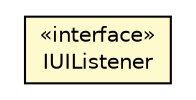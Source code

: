 #!/usr/local/bin/dot
#
# Class diagram 
# Generated by UMLGraph version R5_6-24-gf6e263 (http://www.umlgraph.org/)
#

digraph G {
	edge [fontname="Helvetica",fontsize=10,labelfontname="Helvetica",labelfontsize=10];
	node [fontname="Helvetica",fontsize=10,shape=plaintext];
	nodesep=0.25;
	ranksep=0.5;
	// org.universAAL.support.utils.IUIListener
	c4769363 [label=<<table title="org.universAAL.support.utils.IUIListener" border="0" cellborder="1" cellspacing="0" cellpadding="2" port="p" bgcolor="lemonChiffon" href="./IUIListener.html">
		<tr><td><table border="0" cellspacing="0" cellpadding="1">
<tr><td align="center" balign="center"> &#171;interface&#187; </td></tr>
<tr><td align="center" balign="center"> IUIListener </td></tr>
		</table></td></tr>
		</table>>, URL="./IUIListener.html", fontname="Helvetica", fontcolor="black", fontsize=10.0];
}

